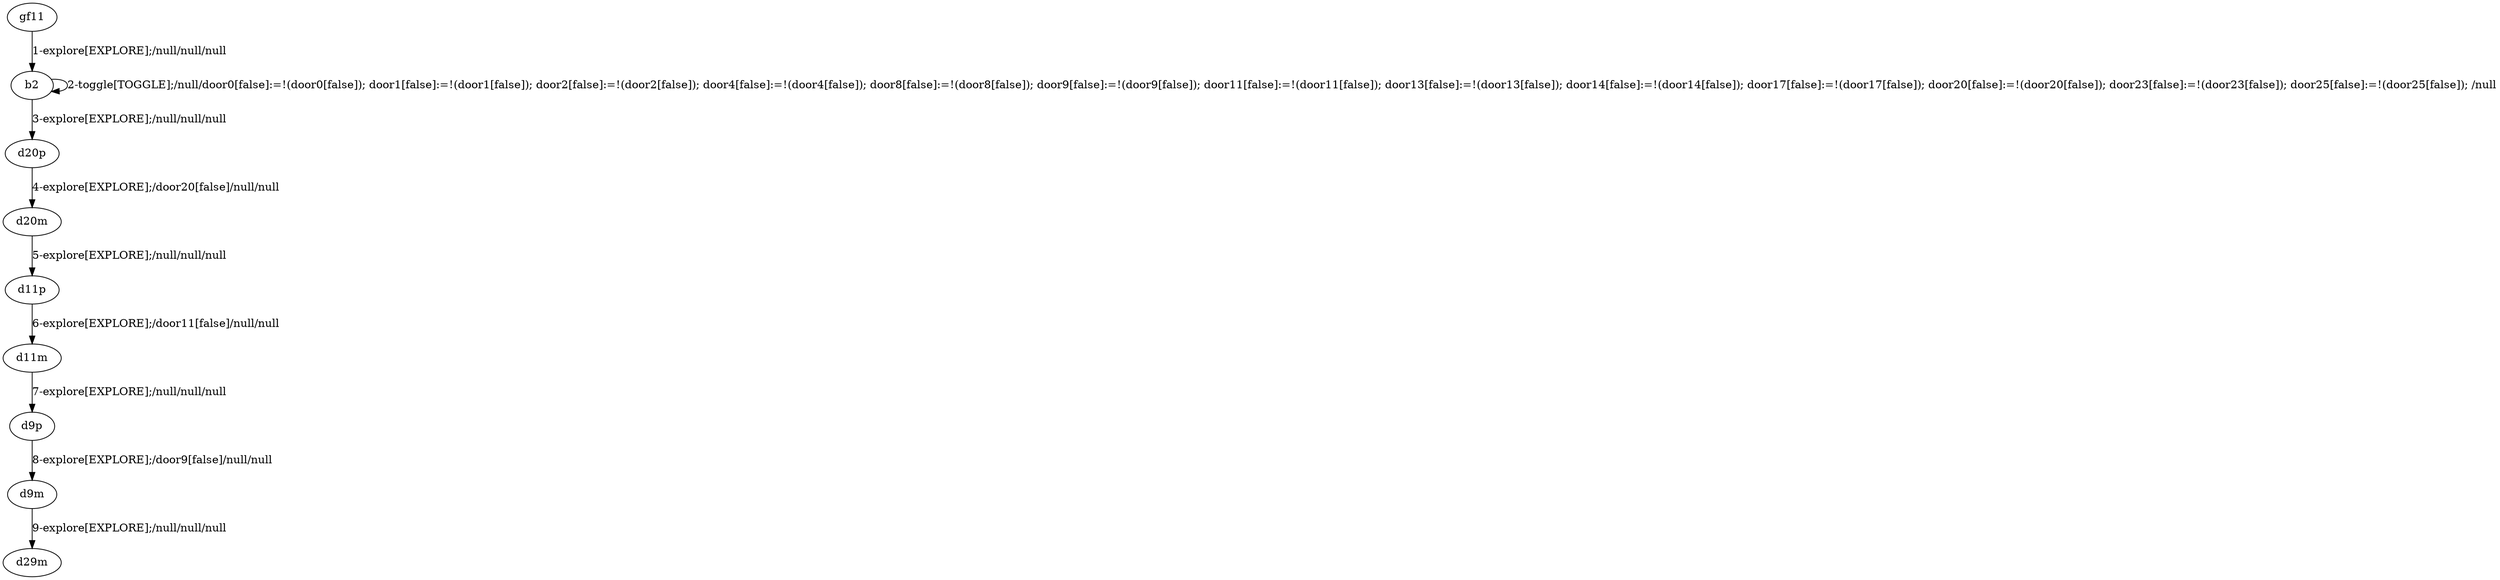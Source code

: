 # Total number of goals covered by this test: 4
# d11p --> d11m
# d9p --> d9m
# d9m --> d29m
# d11m --> d9p

digraph g {
"gf11" -> "b2" [label = "1-explore[EXPLORE];/null/null/null"];
"b2" -> "b2" [label = "2-toggle[TOGGLE];/null/door0[false]:=!(door0[false]); door1[false]:=!(door1[false]); door2[false]:=!(door2[false]); door4[false]:=!(door4[false]); door8[false]:=!(door8[false]); door9[false]:=!(door9[false]); door11[false]:=!(door11[false]); door13[false]:=!(door13[false]); door14[false]:=!(door14[false]); door17[false]:=!(door17[false]); door20[false]:=!(door20[false]); door23[false]:=!(door23[false]); door25[false]:=!(door25[false]); /null"];
"b2" -> "d20p" [label = "3-explore[EXPLORE];/null/null/null"];
"d20p" -> "d20m" [label = "4-explore[EXPLORE];/door20[false]/null/null"];
"d20m" -> "d11p" [label = "5-explore[EXPLORE];/null/null/null"];
"d11p" -> "d11m" [label = "6-explore[EXPLORE];/door11[false]/null/null"];
"d11m" -> "d9p" [label = "7-explore[EXPLORE];/null/null/null"];
"d9p" -> "d9m" [label = "8-explore[EXPLORE];/door9[false]/null/null"];
"d9m" -> "d29m" [label = "9-explore[EXPLORE];/null/null/null"];
}